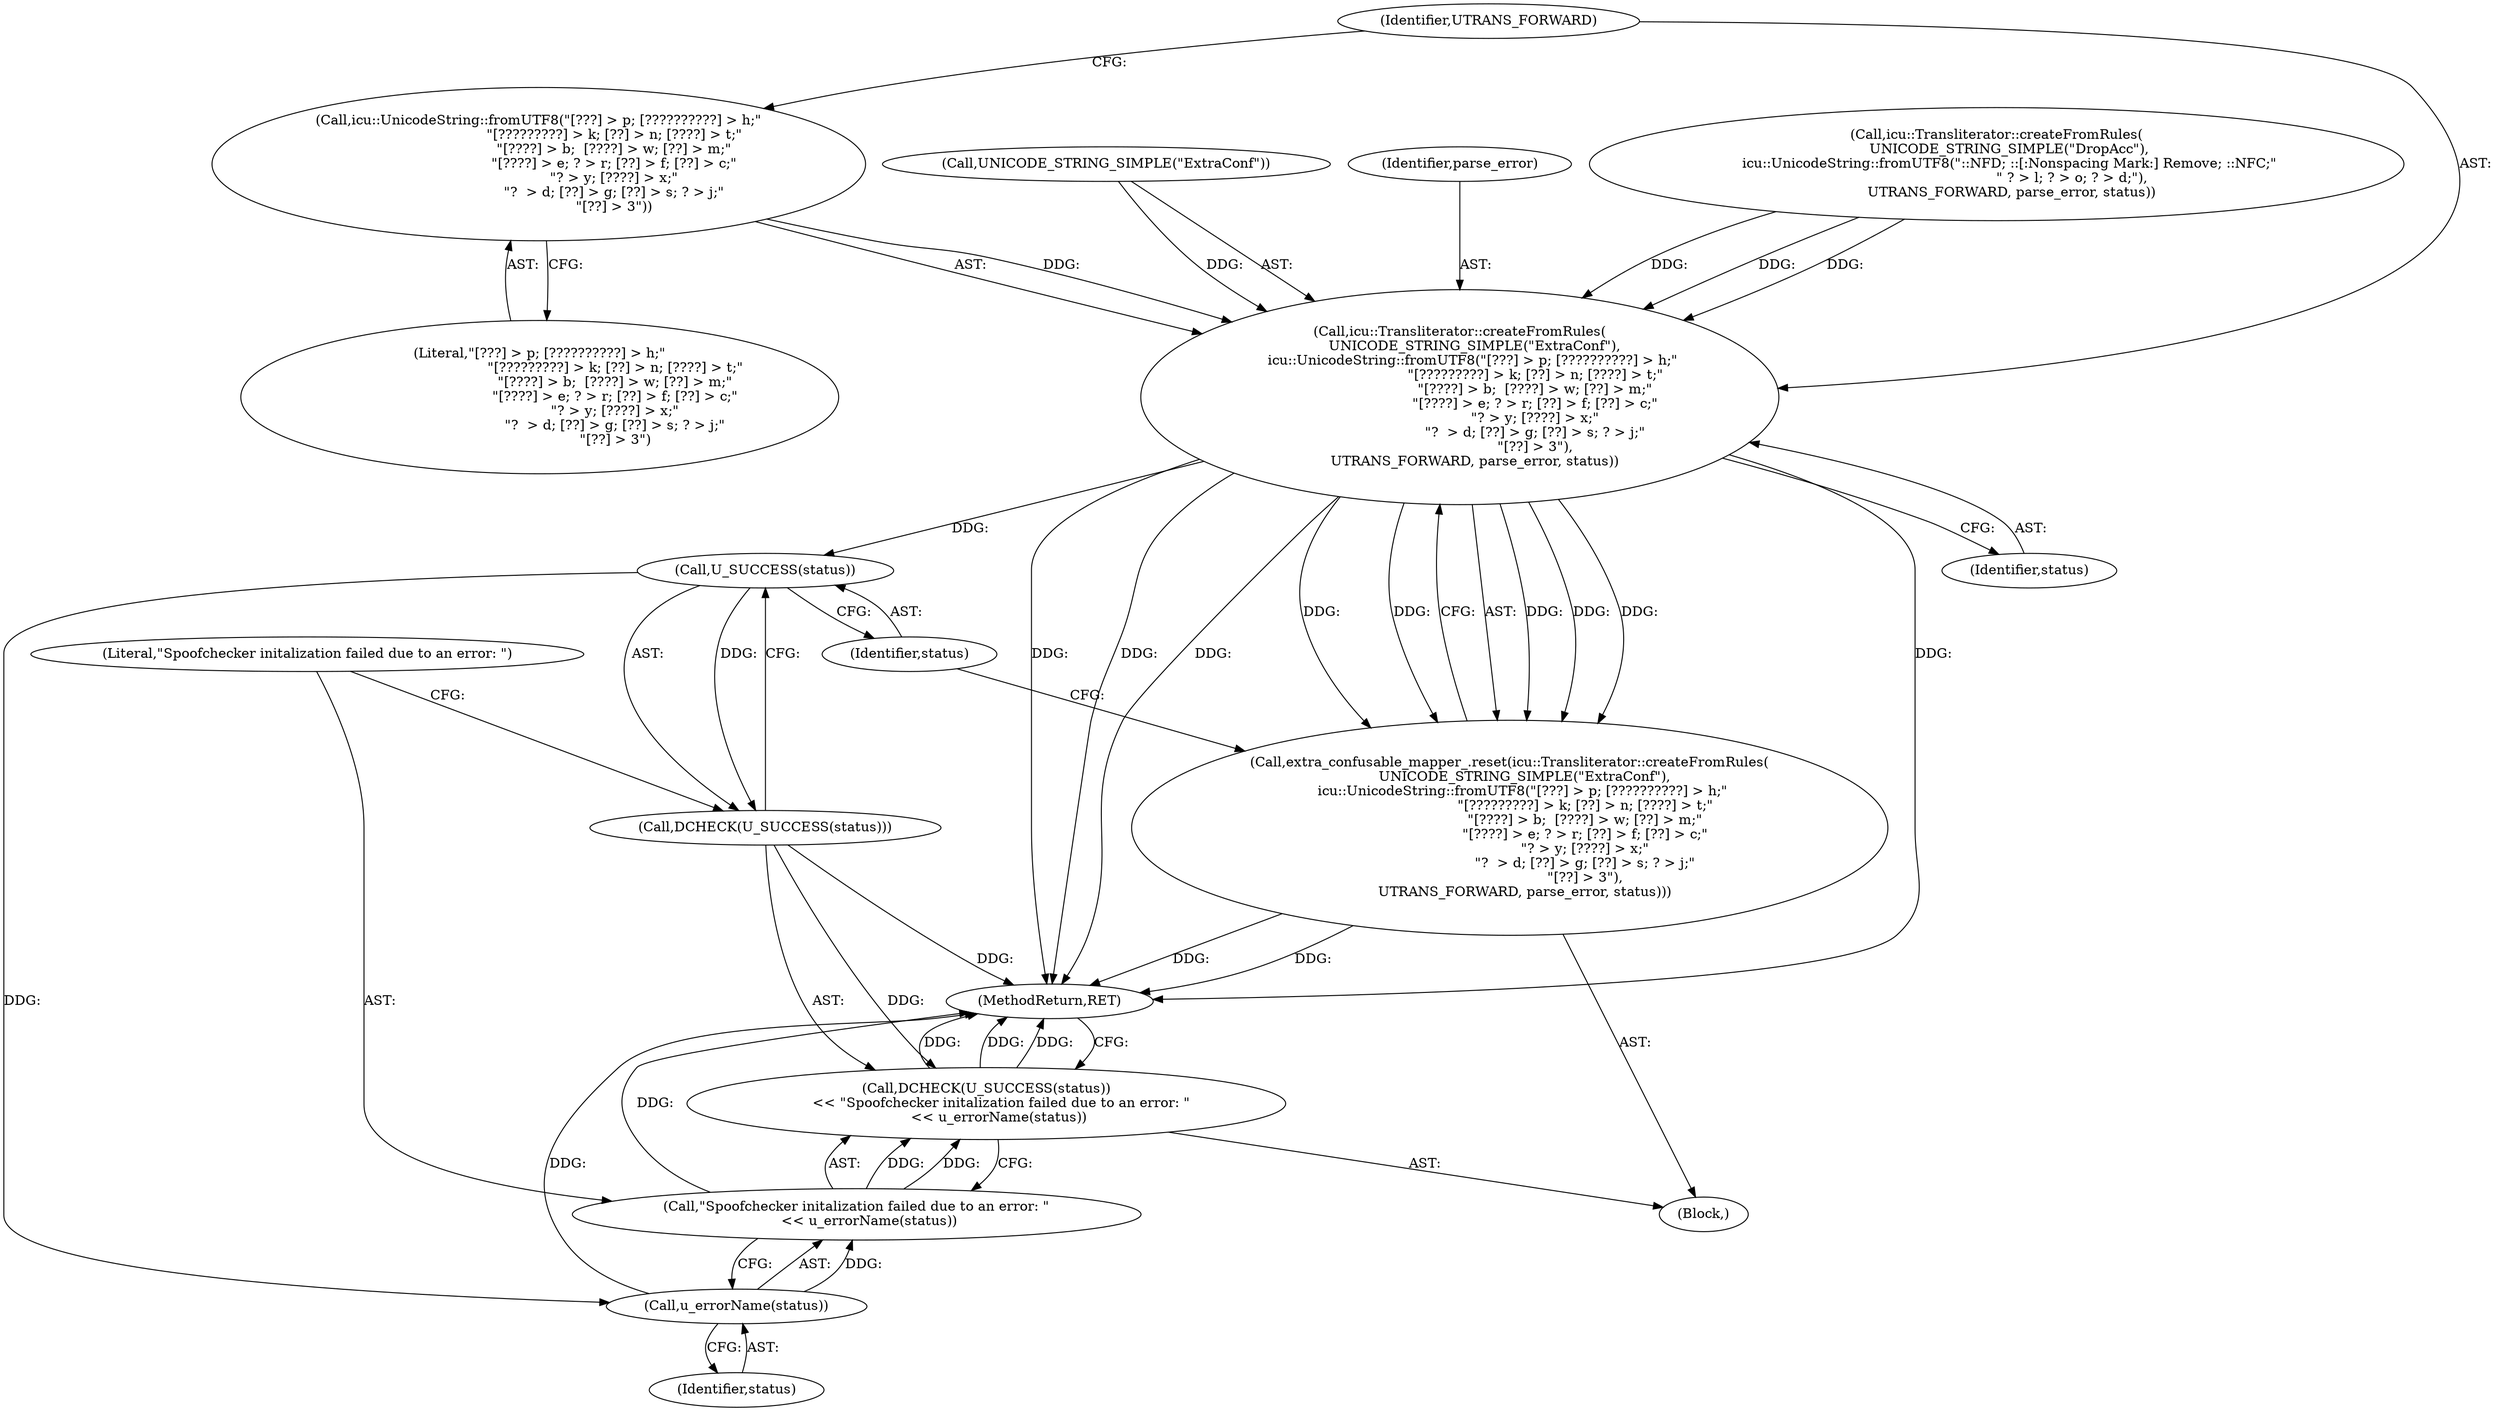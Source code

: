 digraph "1_Chrome_f8bc31acf099873ebc623e92908477f2e99c17f6@del" {
"1000205" [label="(Call,icu::UnicodeString::fromUTF8(\"[???] > p; [??????????] > h;\"\n                                   \"[?????????] > k; [??] > n; [????] > t;\"\n                                   \"[????] > b;  [????] > w; [??] > m;\"\n                                   \"[????] > e; ? > r; [??] > f; [??] > c;\"\n                                   \"? > y; [????] > x;\"\n                                   \"?  > d; [??] > g; [??] > s; ? > j;\"\n                                   \"[??] > 3\"))"];
"1000202" [label="(Call,icu::Transliterator::createFromRules(\n       UNICODE_STRING_SIMPLE(\"ExtraConf\"),\n      icu::UnicodeString::fromUTF8(\"[???] > p; [??????????] > h;\"\n                                   \"[?????????] > k; [??] > n; [????] > t;\"\n                                   \"[????] > b;  [????] > w; [??] > m;\"\n                                   \"[????] > e; ? > r; [??] > f; [??] > c;\"\n                                   \"? > y; [????] > x;\"\n                                   \"?  > d; [??] > g; [??] > s; ? > j;\"\n                                   \"[??] > 3\"),\n       UTRANS_FORWARD, parse_error, status))"];
"1000201" [label="(Call,extra_confusable_mapper_.reset(icu::Transliterator::createFromRules(\n       UNICODE_STRING_SIMPLE(\"ExtraConf\"),\n      icu::UnicodeString::fromUTF8(\"[???] > p; [??????????] > h;\"\n                                   \"[?????????] > k; [??] > n; [????] > t;\"\n                                   \"[????] > b;  [????] > w; [??] > m;\"\n                                   \"[????] > e; ? > r; [??] > f; [??] > c;\"\n                                   \"? > y; [????] > x;\"\n                                   \"?  > d; [??] > g; [??] > s; ? > j;\"\n                                   \"[??] > 3\"),\n       UTRANS_FORWARD, parse_error, status)))"];
"1000212" [label="(Call,U_SUCCESS(status))"];
"1000211" [label="(Call,DCHECK(U_SUCCESS(status)))"];
"1000210" [label="(Call,DCHECK(U_SUCCESS(status))\n       << \"Spoofchecker initalization failed due to an error: \"\n      << u_errorName(status))"];
"1000216" [label="(Call,u_errorName(status))"];
"1000214" [label="(Call,\"Spoofchecker initalization failed due to an error: \"\n      << u_errorName(status))"];
"1000207" [label="(Identifier,UTRANS_FORWARD)"];
"1000213" [label="(Identifier,status)"];
"1000210" [label="(Call,DCHECK(U_SUCCESS(status))\n       << \"Spoofchecker initalization failed due to an error: \"\n      << u_errorName(status))"];
"1000205" [label="(Call,icu::UnicodeString::fromUTF8(\"[???] > p; [??????????] > h;\"\n                                   \"[?????????] > k; [??] > n; [????] > t;\"\n                                   \"[????] > b;  [????] > w; [??] > m;\"\n                                   \"[????] > e; ? > r; [??] > f; [??] > c;\"\n                                   \"? > y; [????] > x;\"\n                                   \"?  > d; [??] > g; [??] > s; ? > j;\"\n                                   \"[??] > 3\"))"];
"1000203" [label="(Call,UNICODE_STRING_SIMPLE(\"ExtraConf\"))"];
"1000202" [label="(Call,icu::Transliterator::createFromRules(\n       UNICODE_STRING_SIMPLE(\"ExtraConf\"),\n      icu::UnicodeString::fromUTF8(\"[???] > p; [??????????] > h;\"\n                                   \"[?????????] > k; [??] > n; [????] > t;\"\n                                   \"[????] > b;  [????] > w; [??] > m;\"\n                                   \"[????] > e; ? > r; [??] > f; [??] > c;\"\n                                   \"? > y; [????] > x;\"\n                                   \"?  > d; [??] > g; [??] > s; ? > j;\"\n                                   \"[??] > 3\"),\n       UTRANS_FORWARD, parse_error, status))"];
"1000211" [label="(Call,DCHECK(U_SUCCESS(status)))"];
"1000201" [label="(Call,extra_confusable_mapper_.reset(icu::Transliterator::createFromRules(\n       UNICODE_STRING_SIMPLE(\"ExtraConf\"),\n      icu::UnicodeString::fromUTF8(\"[???] > p; [??????????] > h;\"\n                                   \"[?????????] > k; [??] > n; [????] > t;\"\n                                   \"[????] > b;  [????] > w; [??] > m;\"\n                                   \"[????] > e; ? > r; [??] > f; [??] > c;\"\n                                   \"? > y; [????] > x;\"\n                                   \"?  > d; [??] > g; [??] > s; ? > j;\"\n                                   \"[??] > 3\"),\n       UTRANS_FORWARD, parse_error, status)))"];
"1000215" [label="(Literal,\"Spoofchecker initalization failed due to an error: \")"];
"1000218" [label="(MethodReturn,RET)"];
"1000217" [label="(Identifier,status)"];
"1000216" [label="(Call,u_errorName(status))"];
"1000208" [label="(Identifier,parse_error)"];
"1000214" [label="(Call,\"Spoofchecker initalization failed due to an error: \"\n      << u_errorName(status))"];
"1000101" [label="(Block,)"];
"1000206" [label="(Literal,\"[???] > p; [??????????] > h;\"\n                                   \"[?????????] > k; [??] > n; [????] > t;\"\n                                   \"[????] > b;  [????] > w; [??] > m;\"\n                                   \"[????] > e; ? > r; [??] > f; [??] > c;\"\n                                   \"? > y; [????] > x;\"\n                                   \"?  > d; [??] > g; [??] > s; ? > j;\"\n                                   \"[??] > 3\")"];
"1000193" [label="(Call,icu::Transliterator::createFromRules(\n      UNICODE_STRING_SIMPLE(\"DropAcc\"),\n      icu::UnicodeString::fromUTF8(\"::NFD; ::[:Nonspacing Mark:] Remove; ::NFC;\"\n                                   \" ? > l; ? > o; ? > d;\"),\n       UTRANS_FORWARD, parse_error, status))"];
"1000212" [label="(Call,U_SUCCESS(status))"];
"1000209" [label="(Identifier,status)"];
"1000205" -> "1000202"  [label="AST: "];
"1000205" -> "1000206"  [label="CFG: "];
"1000206" -> "1000205"  [label="AST: "];
"1000207" -> "1000205"  [label="CFG: "];
"1000205" -> "1000202"  [label="DDG: "];
"1000202" -> "1000201"  [label="AST: "];
"1000202" -> "1000209"  [label="CFG: "];
"1000203" -> "1000202"  [label="AST: "];
"1000207" -> "1000202"  [label="AST: "];
"1000208" -> "1000202"  [label="AST: "];
"1000209" -> "1000202"  [label="AST: "];
"1000201" -> "1000202"  [label="CFG: "];
"1000202" -> "1000218"  [label="DDG: "];
"1000202" -> "1000218"  [label="DDG: "];
"1000202" -> "1000218"  [label="DDG: "];
"1000202" -> "1000218"  [label="DDG: "];
"1000202" -> "1000201"  [label="DDG: "];
"1000202" -> "1000201"  [label="DDG: "];
"1000202" -> "1000201"  [label="DDG: "];
"1000202" -> "1000201"  [label="DDG: "];
"1000202" -> "1000201"  [label="DDG: "];
"1000203" -> "1000202"  [label="DDG: "];
"1000193" -> "1000202"  [label="DDG: "];
"1000193" -> "1000202"  [label="DDG: "];
"1000193" -> "1000202"  [label="DDG: "];
"1000202" -> "1000212"  [label="DDG: "];
"1000201" -> "1000101"  [label="AST: "];
"1000213" -> "1000201"  [label="CFG: "];
"1000201" -> "1000218"  [label="DDG: "];
"1000201" -> "1000218"  [label="DDG: "];
"1000212" -> "1000211"  [label="AST: "];
"1000212" -> "1000213"  [label="CFG: "];
"1000213" -> "1000212"  [label="AST: "];
"1000211" -> "1000212"  [label="CFG: "];
"1000212" -> "1000211"  [label="DDG: "];
"1000212" -> "1000216"  [label="DDG: "];
"1000211" -> "1000210"  [label="AST: "];
"1000215" -> "1000211"  [label="CFG: "];
"1000211" -> "1000218"  [label="DDG: "];
"1000211" -> "1000210"  [label="DDG: "];
"1000210" -> "1000101"  [label="AST: "];
"1000210" -> "1000214"  [label="CFG: "];
"1000214" -> "1000210"  [label="AST: "];
"1000218" -> "1000210"  [label="CFG: "];
"1000210" -> "1000218"  [label="DDG: "];
"1000210" -> "1000218"  [label="DDG: "];
"1000210" -> "1000218"  [label="DDG: "];
"1000214" -> "1000210"  [label="DDG: "];
"1000214" -> "1000210"  [label="DDG: "];
"1000216" -> "1000214"  [label="AST: "];
"1000216" -> "1000217"  [label="CFG: "];
"1000217" -> "1000216"  [label="AST: "];
"1000214" -> "1000216"  [label="CFG: "];
"1000216" -> "1000218"  [label="DDG: "];
"1000216" -> "1000214"  [label="DDG: "];
"1000215" -> "1000214"  [label="AST: "];
"1000214" -> "1000218"  [label="DDG: "];
}
